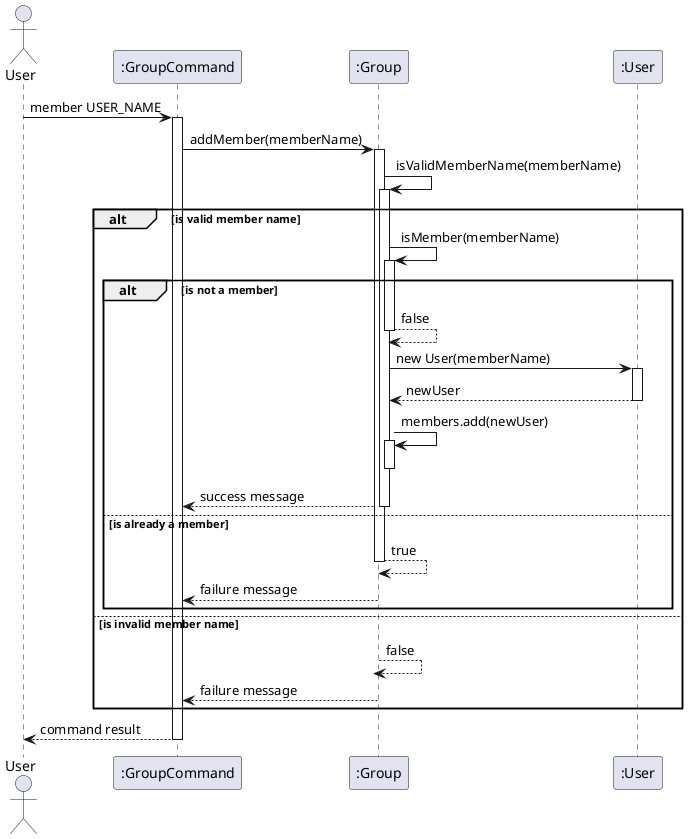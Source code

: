 @startuml
actor User
participant ":GroupCommand" as GroupCommand
participant ":Group" as Group
participant ":User" as NewUser

User -> GroupCommand: member USER_NAME
activate GroupCommand

GroupCommand -> Group: addMember(memberName)
activate Group

Group -> Group: isValidMemberName(memberName)
activate Group
alt is valid member name
    Group -> Group: isMember(memberName)
    activate Group
    alt is not a member
        Group --> Group: false
        deactivate Group

        Group -> NewUser: new User(memberName)
        activate NewUser
        NewUser --> Group: newUser
        deactivate NewUser

        Group -> Group: members.add(newUser)
        activate Group
        deactivate Group

        Group --> GroupCommand: success message
        deactivate Group
    else is already a member
        Group --> Group: true
        deactivate Group

        Group --> GroupCommand: failure message
        deactivate Group
    end
else is invalid member name
    Group --> Group: false
    deactivate Group

    Group --> GroupCommand: failure message
    deactivate Group
end

GroupCommand --> User: command result
deactivate GroupCommand
@enduml